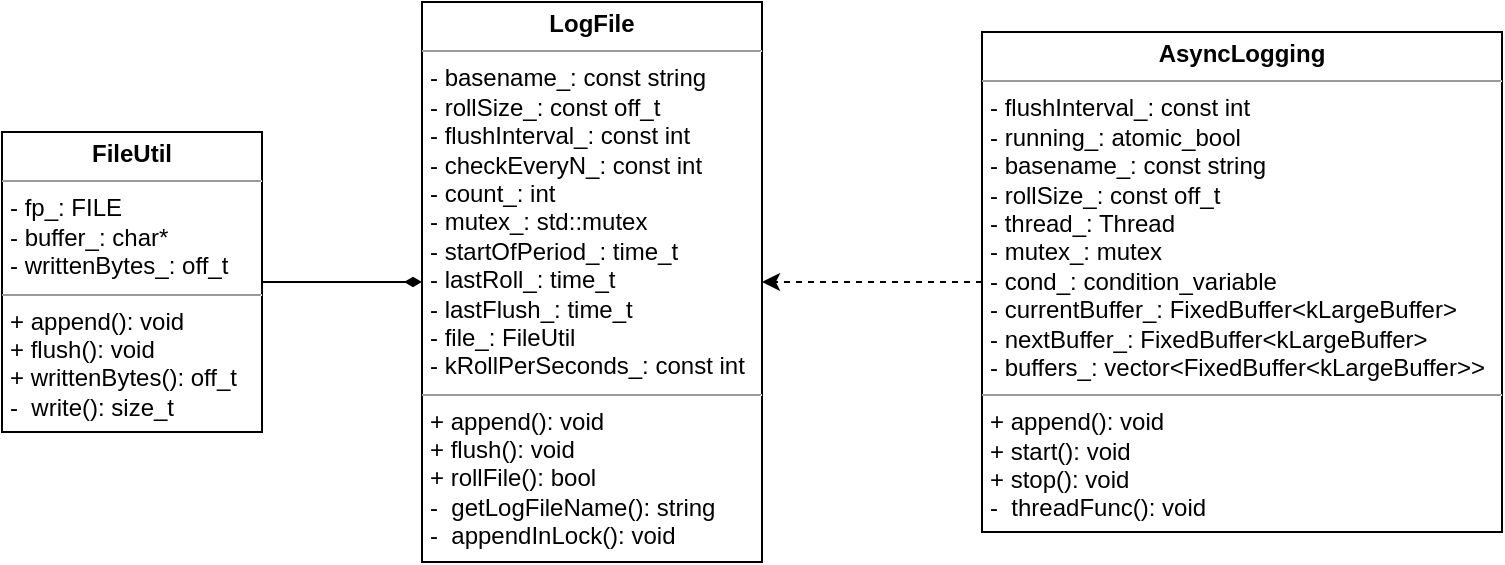 <mxfile>
    <diagram id="urub5MgfZVy7xchkjLg4" name="第 1 页">
        <mxGraphModel dx="456" dy="592" grid="1" gridSize="10" guides="1" tooltips="1" connect="1" arrows="1" fold="1" page="1" pageScale="1" pageWidth="827" pageHeight="1169" math="0" shadow="0">
            <root>
                <mxCell id="0"/>
                <mxCell id="1" parent="0"/>
                <mxCell id="5" style="edgeStyle=none;html=1;exitX=1;exitY=0.5;exitDx=0;exitDy=0;entryX=0;entryY=0.5;entryDx=0;entryDy=0;endArrow=diamondThin;endFill=1;" parent="1" source="2" target="3" edge="1">
                    <mxGeometry relative="1" as="geometry"/>
                </mxCell>
                <mxCell id="2" value="&lt;p style=&quot;margin:0px;margin-top:4px;text-align:center;&quot;&gt;&lt;b&gt;FileUtil&lt;/b&gt;&lt;/p&gt;&lt;hr size=&quot;1&quot;&gt;&lt;p style=&quot;margin:0px;margin-left:4px;&quot;&gt;- fp_: FILE&lt;/p&gt;&lt;p style=&quot;margin:0px;margin-left:4px;&quot;&gt;- buffer_: char*&lt;/p&gt;&lt;p style=&quot;margin:0px;margin-left:4px;&quot;&gt;- writtenBytes_: off_t&lt;/p&gt;&lt;hr size=&quot;1&quot;&gt;&lt;p style=&quot;margin:0px;margin-left:4px;&quot;&gt;+ append(): void&lt;/p&gt;&lt;p style=&quot;margin:0px;margin-left:4px;&quot;&gt;+ flush(): void&lt;/p&gt;&lt;p style=&quot;margin:0px;margin-left:4px;&quot;&gt;+ writtenBytes(): off_t&lt;/p&gt;&lt;p style=&quot;margin:0px;margin-left:4px;&quot;&gt;-&amp;nbsp; write(): size_t&lt;/p&gt;" style="verticalAlign=top;align=left;overflow=fill;fontSize=12;fontFamily=Helvetica;html=1;" parent="1" vertex="1">
                    <mxGeometry x="10" y="405" width="130" height="150" as="geometry"/>
                </mxCell>
                <mxCell id="3" value="&lt;p style=&quot;margin:0px;margin-top:4px;text-align:center;&quot;&gt;&lt;b&gt;LogFile&lt;/b&gt;&lt;/p&gt;&lt;hr size=&quot;1&quot;&gt;&lt;p style=&quot;margin:0px;margin-left:4px;&quot;&gt;- basename_: const string&lt;/p&gt;&lt;p style=&quot;margin:0px;margin-left:4px;&quot;&gt;- rollSize_: const off_t&amp;nbsp;&lt;/p&gt;&lt;p style=&quot;margin:0px;margin-left:4px;&quot;&gt;- flushInterval_: const int&lt;/p&gt;&lt;p style=&quot;margin:0px;margin-left:4px;&quot;&gt;- checkEveryN_: const int&lt;/p&gt;&lt;p style=&quot;margin:0px;margin-left:4px;&quot;&gt;- count_: int&lt;/p&gt;&lt;p style=&quot;margin:0px;margin-left:4px;&quot;&gt;- mutex_: std::mutex&lt;/p&gt;&lt;p style=&quot;margin:0px;margin-left:4px;&quot;&gt;- startOfPeriod_: time_t&lt;/p&gt;&lt;p style=&quot;margin:0px;margin-left:4px;&quot;&gt;- lastRoll_: time_t&lt;/p&gt;&lt;p style=&quot;margin:0px;margin-left:4px;&quot;&gt;- lastFlush_: time_t&lt;/p&gt;&lt;p style=&quot;margin:0px;margin-left:4px;&quot;&gt;- file_: FileUtil&lt;/p&gt;&lt;p style=&quot;margin:0px;margin-left:4px;&quot;&gt;- kRollPerSeconds_: const int&lt;/p&gt;&lt;hr size=&quot;1&quot;&gt;&lt;p style=&quot;margin:0px;margin-left:4px;&quot;&gt;+ append(): void&lt;/p&gt;&lt;p style=&quot;margin:0px;margin-left:4px;&quot;&gt;+ flush(): void&lt;/p&gt;&lt;p style=&quot;margin:0px;margin-left:4px;&quot;&gt;+ rollFile(): bool&lt;/p&gt;&lt;p style=&quot;margin:0px;margin-left:4px;&quot;&gt;-&amp;nbsp; getLogFileName(): string&lt;/p&gt;&lt;p style=&quot;margin:0px;margin-left:4px;&quot;&gt;-&amp;nbsp; appendInLock(): void&lt;/p&gt;" style="verticalAlign=top;align=left;overflow=fill;fontSize=12;fontFamily=Helvetica;html=1;" parent="1" vertex="1">
                    <mxGeometry x="220" y="340" width="170" height="280" as="geometry"/>
                </mxCell>
                <mxCell id="6" style="edgeStyle=none;html=1;exitX=0;exitY=0.5;exitDx=0;exitDy=0;endArrow=classic;endFill=1;dashed=1;" parent="1" source="4" target="3" edge="1">
                    <mxGeometry relative="1" as="geometry"/>
                </mxCell>
                <mxCell id="4" value="&lt;p style=&quot;margin:0px;margin-top:4px;text-align:center;&quot;&gt;&lt;b&gt;AsyncLogging&lt;/b&gt;&lt;/p&gt;&lt;hr size=&quot;1&quot;&gt;&lt;p style=&quot;margin:0px;margin-left:4px;&quot;&gt;- flushInterval_: const int&lt;/p&gt;&lt;p style=&quot;margin:0px;margin-left:4px;&quot;&gt;- running_: atomic_bool&amp;nbsp;&lt;/p&gt;&lt;p style=&quot;margin:0px;margin-left:4px;&quot;&gt;- basename_: const string&lt;/p&gt;&lt;p style=&quot;margin:0px;margin-left:4px;&quot;&gt;- rollSize_: const off_t&lt;/p&gt;&lt;p style=&quot;margin:0px;margin-left:4px;&quot;&gt;- thread_: Thread&lt;/p&gt;&lt;p style=&quot;margin:0px;margin-left:4px;&quot;&gt;- mutex_: mutex&lt;/p&gt;&lt;p style=&quot;margin:0px;margin-left:4px;&quot;&gt;- cond_: condition_variable&lt;/p&gt;&lt;p style=&quot;margin:0px;margin-left:4px;&quot;&gt;- currentBuffer_: FixedBuffer&amp;lt;kLargeBuffer&amp;gt;&lt;/p&gt;&lt;p style=&quot;margin:0px;margin-left:4px;&quot;&gt;- nextBuffer_: FixedBuffer&amp;lt;kLargeBuffer&amp;gt;&lt;/p&gt;&lt;p style=&quot;margin:0px;margin-left:4px;&quot;&gt;- buffers_: vector&amp;lt;FixedBuffer&amp;lt;kLargeBuffer&amp;gt;&amp;gt;&lt;/p&gt;&lt;hr size=&quot;1&quot;&gt;&lt;p style=&quot;margin:0px;margin-left:4px;&quot;&gt;+ append(): void&lt;/p&gt;&lt;p style=&quot;margin:0px;margin-left:4px;&quot;&gt;+ start(): void&lt;/p&gt;&lt;p style=&quot;margin:0px;margin-left:4px;&quot;&gt;+ stop(): void&lt;/p&gt;&lt;p style=&quot;margin:0px;margin-left:4px;&quot;&gt;-&amp;nbsp; threadFunc(): void&lt;/p&gt;" style="verticalAlign=top;align=left;overflow=fill;fontSize=12;fontFamily=Helvetica;html=1;" parent="1" vertex="1">
                    <mxGeometry x="500" y="355" width="260" height="250" as="geometry"/>
                </mxCell>
            </root>
        </mxGraphModel>
    </diagram>
</mxfile>